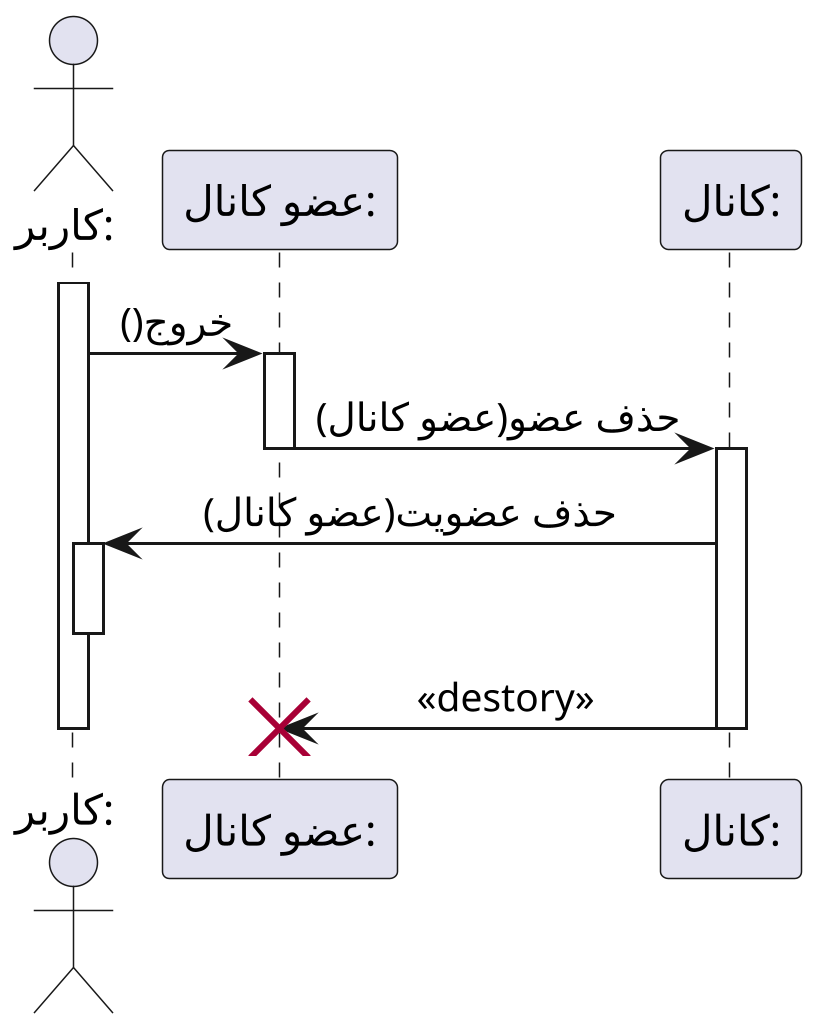 @startuml leave_chanel


scale 3
skinparam DefaultFontName Vazir
skinparam DefaultTextAlignment center


actor ":کاربر" as user
participant ":عضو کانال" as member
participant ":کانال" as chanel

activate user
user -> member : خروج()
activate member
member -> chanel : حذف عضو(عضو کانال)
deactivate member
activate chanel
chanel -> user : حذف عضویت(عضو کانال)
activate user
deactivate user
chanel -> member !! : «destory»
deactivate user
deactivate chanel

@enduml